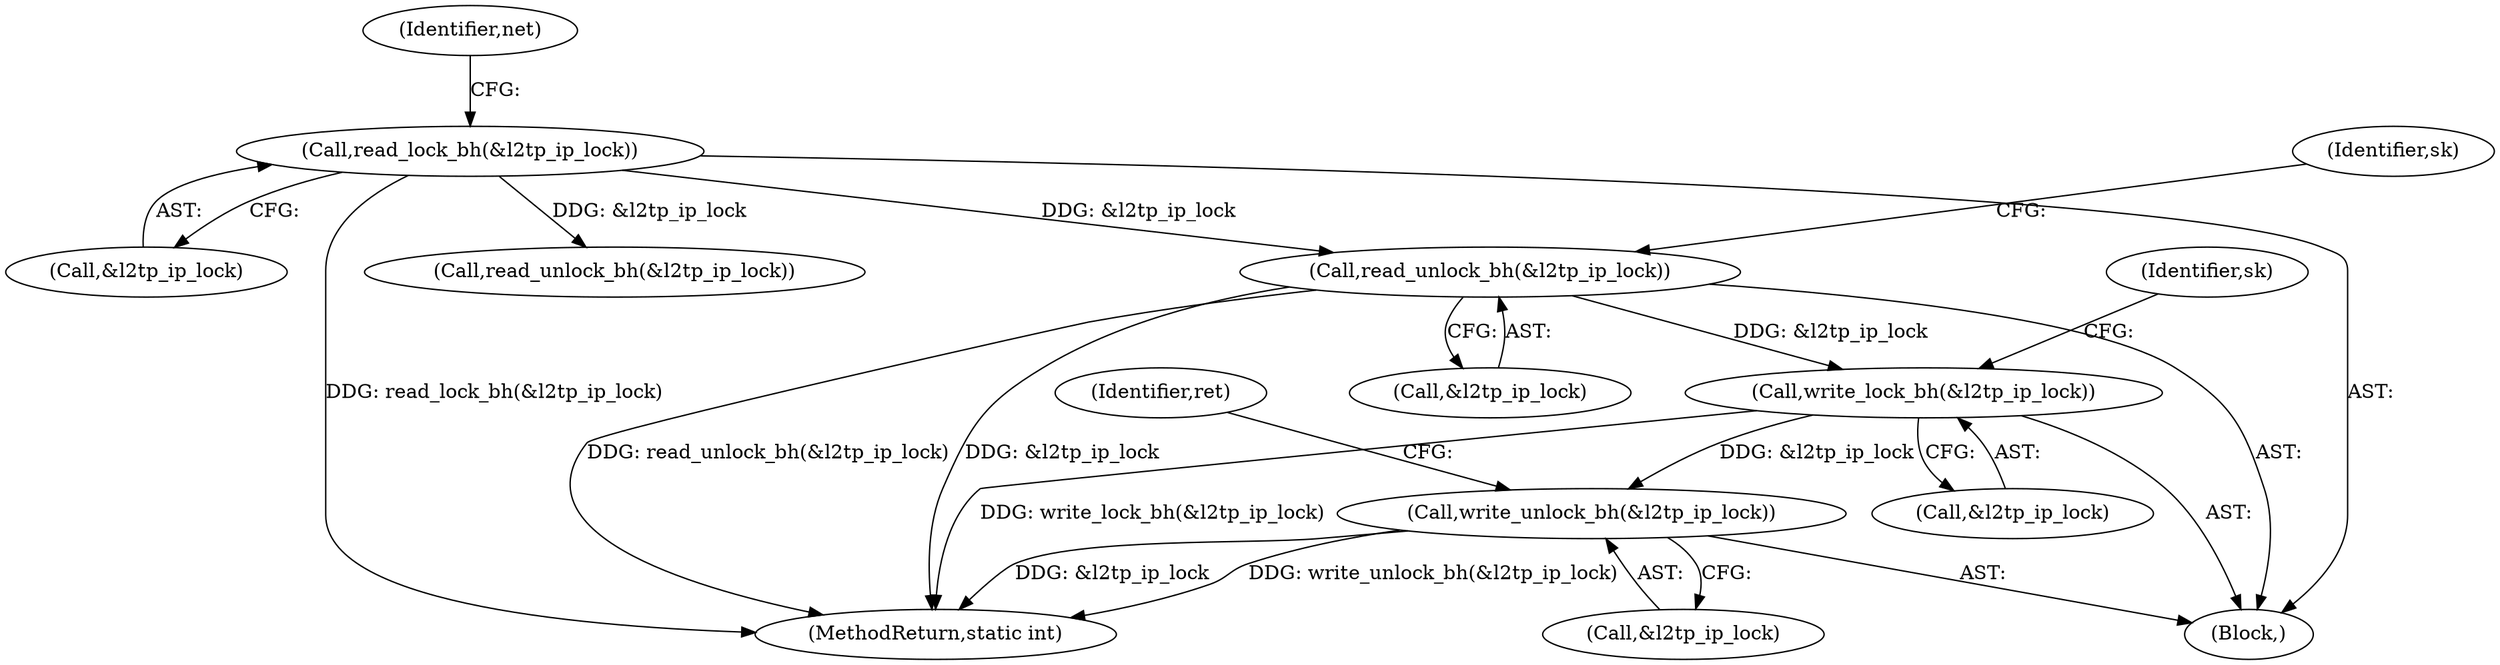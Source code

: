 digraph "0_linux_32c231164b762dddefa13af5a0101032c70b50ef@API" {
"1000171" [label="(Call,read_unlock_bh(&l2tp_ip_lock))"];
"1000153" [label="(Call,read_lock_bh(&l2tp_ip_lock))"];
"1000262" [label="(Call,write_lock_bh(&l2tp_ip_lock))"];
"1000271" [label="(Call,write_unlock_bh(&l2tp_ip_lock))"];
"1000154" [label="(Call,&l2tp_ip_lock)"];
"1000272" [label="(Call,&l2tp_ip_lock)"];
"1000263" [label="(Call,&l2tp_ip_lock)"];
"1000153" [label="(Call,read_lock_bh(&l2tp_ip_lock))"];
"1000266" [label="(Identifier,sk)"];
"1000175" [label="(Identifier,sk)"];
"1000171" [label="(Call,read_unlock_bh(&l2tp_ip_lock))"];
"1000286" [label="(Call,read_unlock_bh(&l2tp_ip_lock))"];
"1000105" [label="(Block,)"];
"1000172" [label="(Call,&l2tp_ip_lock)"];
"1000158" [label="(Identifier,net)"];
"1000262" [label="(Call,write_lock_bh(&l2tp_ip_lock))"];
"1000271" [label="(Call,write_unlock_bh(&l2tp_ip_lock))"];
"1000275" [label="(Identifier,ret)"];
"1000291" [label="(MethodReturn,static int)"];
"1000171" -> "1000105"  [label="AST: "];
"1000171" -> "1000172"  [label="CFG: "];
"1000172" -> "1000171"  [label="AST: "];
"1000175" -> "1000171"  [label="CFG: "];
"1000171" -> "1000291"  [label="DDG: &l2tp_ip_lock"];
"1000171" -> "1000291"  [label="DDG: read_unlock_bh(&l2tp_ip_lock)"];
"1000153" -> "1000171"  [label="DDG: &l2tp_ip_lock"];
"1000171" -> "1000262"  [label="DDG: &l2tp_ip_lock"];
"1000153" -> "1000105"  [label="AST: "];
"1000153" -> "1000154"  [label="CFG: "];
"1000154" -> "1000153"  [label="AST: "];
"1000158" -> "1000153"  [label="CFG: "];
"1000153" -> "1000291"  [label="DDG: read_lock_bh(&l2tp_ip_lock)"];
"1000153" -> "1000286"  [label="DDG: &l2tp_ip_lock"];
"1000262" -> "1000105"  [label="AST: "];
"1000262" -> "1000263"  [label="CFG: "];
"1000263" -> "1000262"  [label="AST: "];
"1000266" -> "1000262"  [label="CFG: "];
"1000262" -> "1000291"  [label="DDG: write_lock_bh(&l2tp_ip_lock)"];
"1000262" -> "1000271"  [label="DDG: &l2tp_ip_lock"];
"1000271" -> "1000105"  [label="AST: "];
"1000271" -> "1000272"  [label="CFG: "];
"1000272" -> "1000271"  [label="AST: "];
"1000275" -> "1000271"  [label="CFG: "];
"1000271" -> "1000291"  [label="DDG: &l2tp_ip_lock"];
"1000271" -> "1000291"  [label="DDG: write_unlock_bh(&l2tp_ip_lock)"];
}
